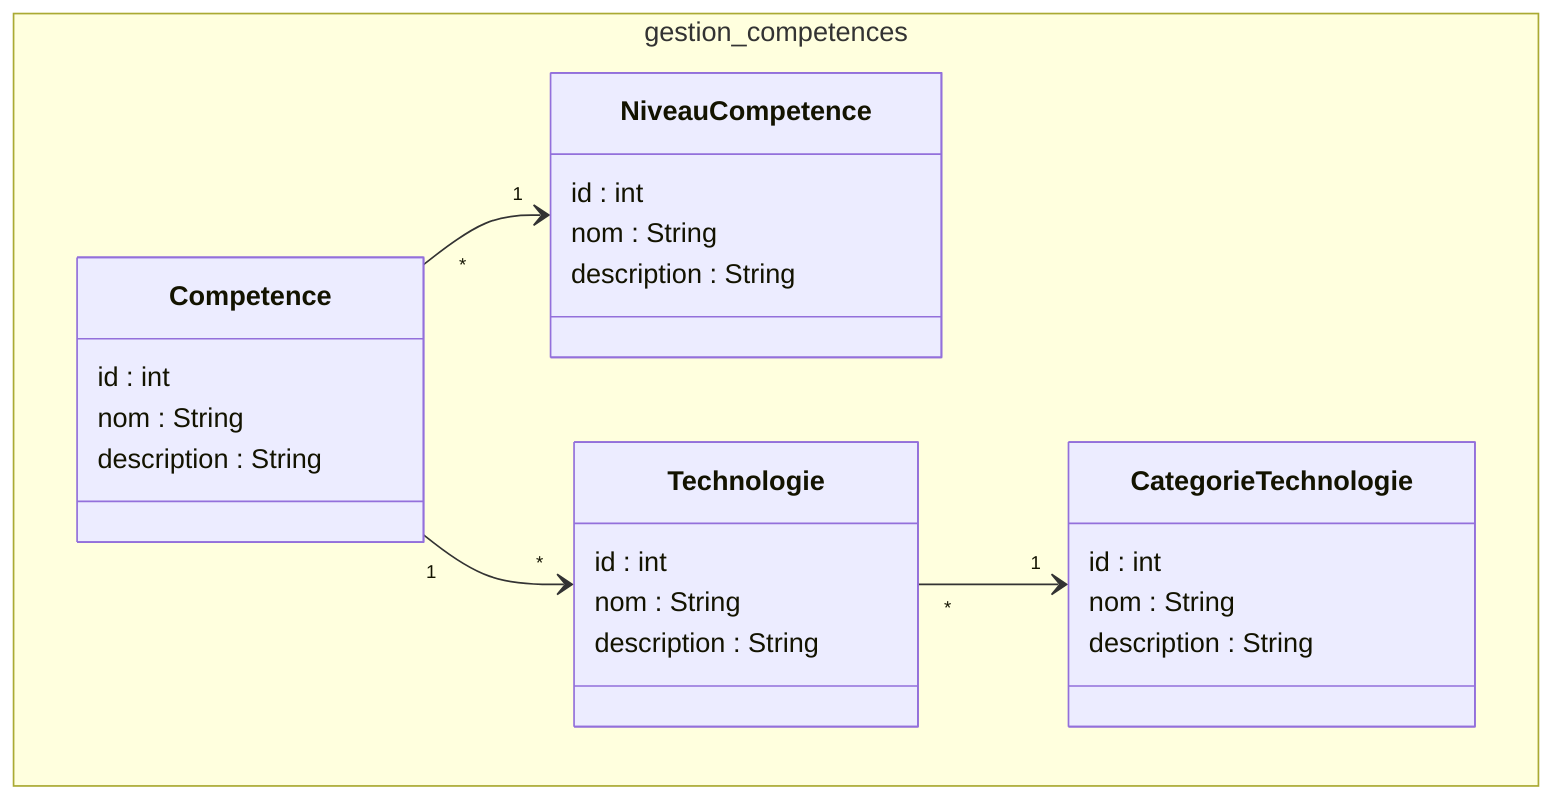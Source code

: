 classDiagram

namespace gestion_competences {
class Competence {
  id : int
  nom : String
  description : String
}
class NiveauCompetence {
  id : int
  nom : String
  description : String
}
class Technologie {
  id : int
  nom : String
  description : String
}

class CategorieTechnologie {
  id : int
  nom : String
  description : String
}
}

Competence "*" --> "1" NiveauCompetence
Competence "1" --> "*" Technologie 
Technologie "*" --> "1" CategorieTechnologie